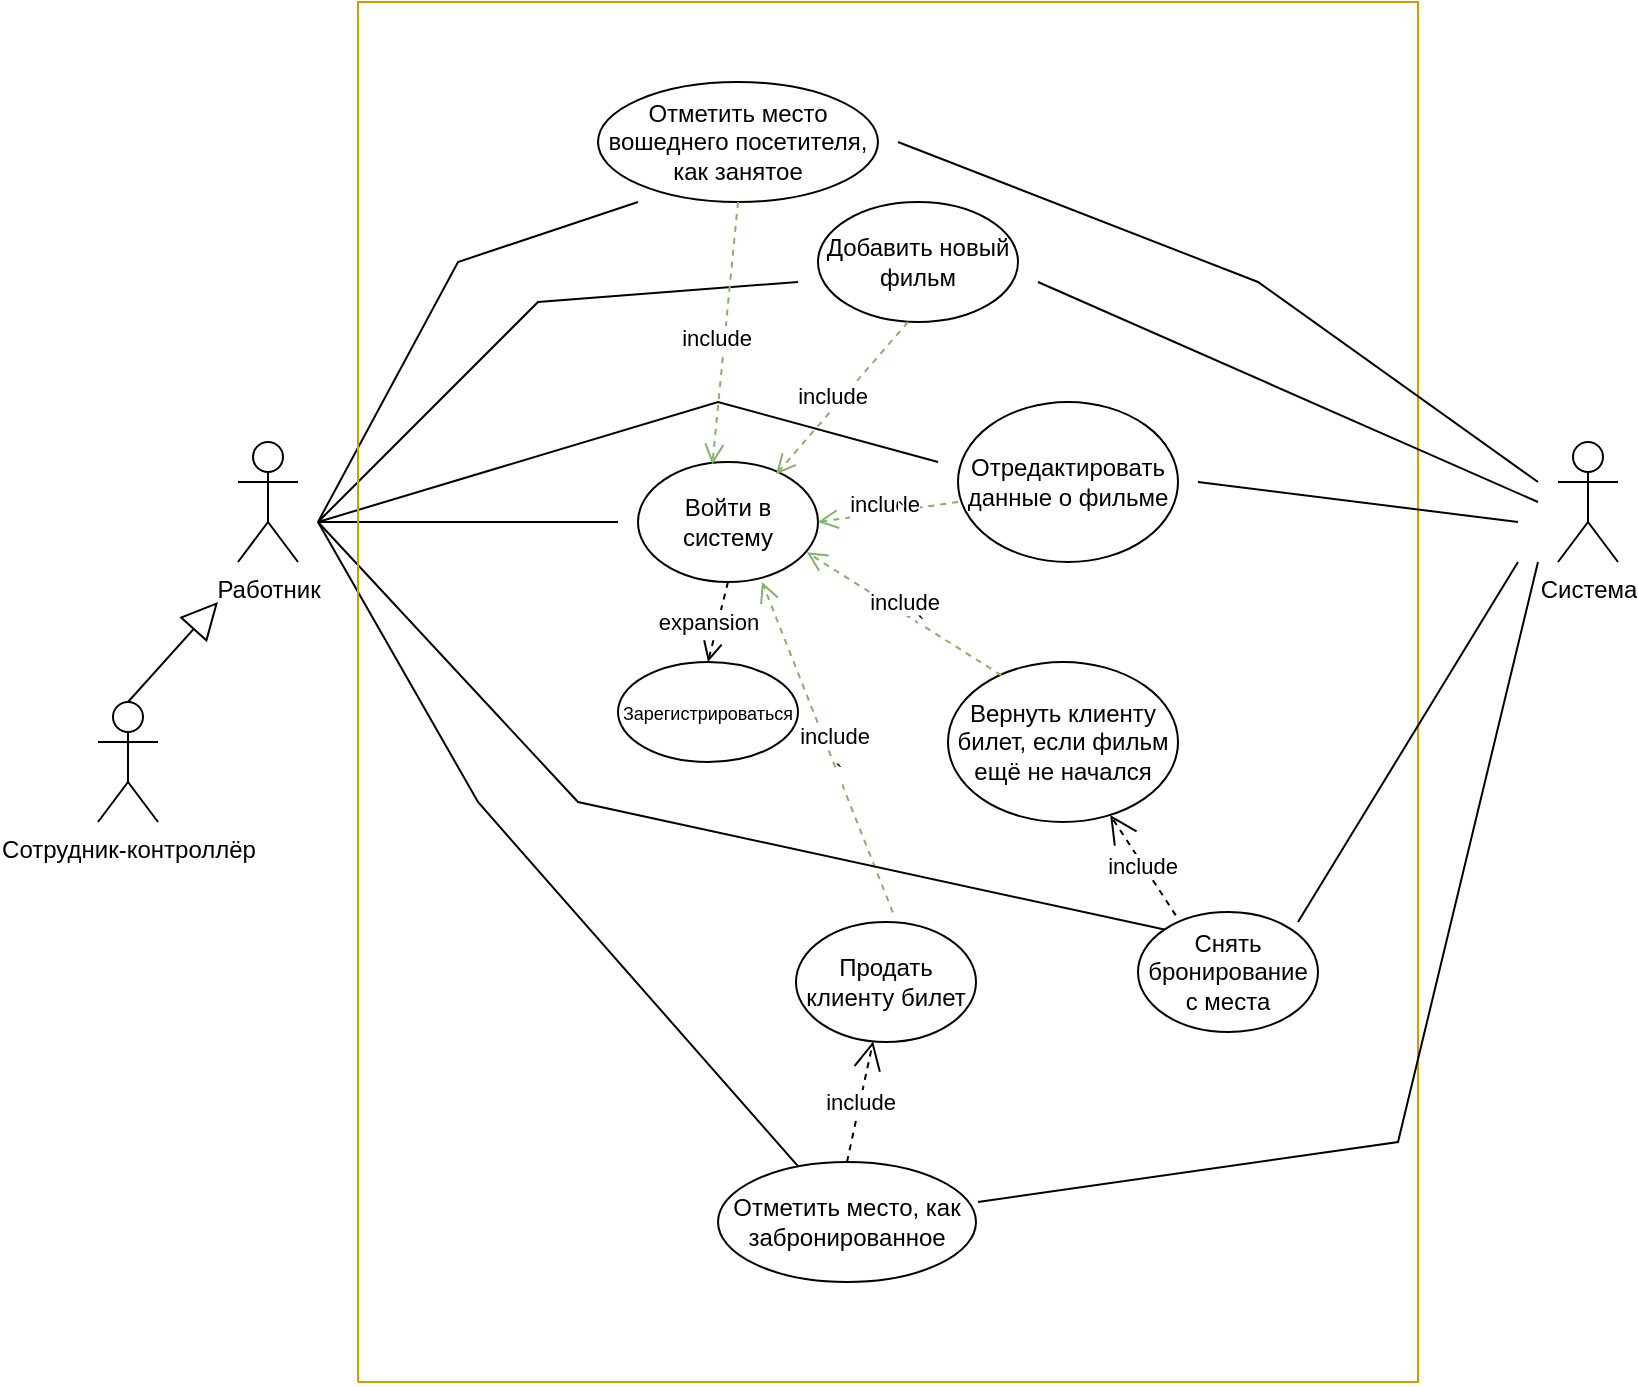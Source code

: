 <mxfile version="22.1.11" type="github">
  <diagram name="Страница — 1" id="gmWEUmx179RuSUwTUEAq">
    <mxGraphModel dx="1336" dy="767" grid="1" gridSize="10" guides="1" tooltips="1" connect="1" arrows="1" fold="1" page="1" pageScale="1" pageWidth="827" pageHeight="1169" math="0" shadow="0">
      <root>
        <mxCell id="0" />
        <mxCell id="1" parent="0" />
        <mxCell id="ACFp6LXwnmqYwiIo9wma-1" value="Работник" style="shape=umlActor;verticalLabelPosition=bottom;verticalAlign=top;html=1;outlineConnect=0;" vertex="1" parent="1">
          <mxGeometry x="120" y="350" width="30" height="60" as="geometry" />
        </mxCell>
        <mxCell id="ACFp6LXwnmqYwiIo9wma-3" value="Войти в систему" style="ellipse;whiteSpace=wrap;html=1;" vertex="1" parent="1">
          <mxGeometry x="320" y="360" width="90" height="60" as="geometry" />
        </mxCell>
        <mxCell id="ACFp6LXwnmqYwiIo9wma-4" value="&lt;font style=&quot;font-size: 9px;&quot;&gt;Зарегистрироваться&lt;/font&gt;" style="ellipse;whiteSpace=wrap;html=1;" vertex="1" parent="1">
          <mxGeometry x="310" y="460" width="90" height="50" as="geometry" />
        </mxCell>
        <mxCell id="ACFp6LXwnmqYwiIo9wma-5" value="Добавить новый фильм" style="ellipse;whiteSpace=wrap;html=1;" vertex="1" parent="1">
          <mxGeometry x="410" y="230" width="100" height="60" as="geometry" />
        </mxCell>
        <mxCell id="ACFp6LXwnmqYwiIo9wma-6" value="Отредактировать данные о фильме" style="ellipse;whiteSpace=wrap;html=1;" vertex="1" parent="1">
          <mxGeometry x="480" y="330" width="110" height="80" as="geometry" />
        </mxCell>
        <mxCell id="ACFp6LXwnmqYwiIo9wma-7" value="Продать клиенту билет" style="ellipse;whiteSpace=wrap;html=1;" vertex="1" parent="1">
          <mxGeometry x="399" y="590" width="90" height="60" as="geometry" />
        </mxCell>
        <mxCell id="ACFp6LXwnmqYwiIo9wma-8" value="Вернуть клиенту билет, если фильм ещё не начался" style="ellipse;whiteSpace=wrap;html=1;" vertex="1" parent="1">
          <mxGeometry x="475" y="460" width="115" height="80" as="geometry" />
        </mxCell>
        <mxCell id="ACFp6LXwnmqYwiIo9wma-9" value="" style="endArrow=none;html=1;rounded=0;" edge="1" parent="1">
          <mxGeometry width="50" height="50" relative="1" as="geometry">
            <mxPoint x="160" y="390" as="sourcePoint" />
            <mxPoint x="310" y="390" as="targetPoint" />
          </mxGeometry>
        </mxCell>
        <mxCell id="ACFp6LXwnmqYwiIo9wma-10" value="" style="html=1;verticalAlign=bottom;endArrow=open;dashed=1;endSize=8;curved=0;rounded=0;exitX=0.5;exitY=1;exitDx=0;exitDy=0;entryX=0.5;entryY=0;entryDx=0;entryDy=0;" edge="1" parent="1" source="ACFp6LXwnmqYwiIo9wma-3" target="ACFp6LXwnmqYwiIo9wma-4">
          <mxGeometry relative="1" as="geometry">
            <mxPoint x="520" y="370" as="sourcePoint" />
            <mxPoint x="340" y="460" as="targetPoint" />
          </mxGeometry>
        </mxCell>
        <mxCell id="ACFp6LXwnmqYwiIo9wma-11" value="expansion" style="edgeLabel;html=1;align=center;verticalAlign=middle;resizable=0;points=[];" vertex="1" connectable="0" parent="ACFp6LXwnmqYwiIo9wma-10">
          <mxGeometry x="0.05" y="-5" relative="1" as="geometry">
            <mxPoint as="offset" />
          </mxGeometry>
        </mxCell>
        <mxCell id="ACFp6LXwnmqYwiIo9wma-12" value="" style="endArrow=none;html=1;rounded=0;" edge="1" parent="1">
          <mxGeometry width="50" height="50" relative="1" as="geometry">
            <mxPoint x="160" y="390" as="sourcePoint" />
            <mxPoint x="400" y="270" as="targetPoint" />
            <Array as="points">
              <mxPoint x="270" y="280" />
            </Array>
          </mxGeometry>
        </mxCell>
        <mxCell id="ACFp6LXwnmqYwiIo9wma-13" value="" style="endArrow=none;html=1;rounded=0;" edge="1" parent="1" target="ACFp6LXwnmqYwiIo9wma-37">
          <mxGeometry width="50" height="50" relative="1" as="geometry">
            <mxPoint x="160" y="390" as="sourcePoint" />
            <mxPoint x="410" y="580" as="targetPoint" />
            <Array as="points">
              <mxPoint x="240" y="530" />
            </Array>
          </mxGeometry>
        </mxCell>
        <mxCell id="ACFp6LXwnmqYwiIo9wma-14" value="" style="endArrow=none;html=1;rounded=0;" edge="1" parent="1">
          <mxGeometry width="50" height="50" relative="1" as="geometry">
            <mxPoint x="160" y="390" as="sourcePoint" />
            <mxPoint x="470" y="360" as="targetPoint" />
            <Array as="points">
              <mxPoint x="360" y="330" />
            </Array>
          </mxGeometry>
        </mxCell>
        <mxCell id="ACFp6LXwnmqYwiIo9wma-16" value="" style="html=1;verticalAlign=bottom;endArrow=open;dashed=1;endSize=8;curved=0;rounded=0;exitX=0.5;exitY=1;exitDx=0;exitDy=0;entryX=0.767;entryY=0.103;entryDx=0;entryDy=0;entryPerimeter=0;fillColor=#d5e8d4;strokeColor=#82b366;" edge="1" parent="1" target="ACFp6LXwnmqYwiIo9wma-3">
          <mxGeometry relative="1" as="geometry">
            <mxPoint x="455" y="290" as="sourcePoint" />
            <mxPoint x="430" y="330" as="targetPoint" />
          </mxGeometry>
        </mxCell>
        <mxCell id="ACFp6LXwnmqYwiIo9wma-17" value="include" style="edgeLabel;html=1;align=center;verticalAlign=middle;resizable=0;points=[];" vertex="1" connectable="0" parent="ACFp6LXwnmqYwiIo9wma-16">
          <mxGeometry x="0.05" y="-5" relative="1" as="geometry">
            <mxPoint as="offset" />
          </mxGeometry>
        </mxCell>
        <mxCell id="ACFp6LXwnmqYwiIo9wma-18" value="" style="html=1;verticalAlign=bottom;endArrow=open;dashed=1;endSize=8;curved=0;rounded=0;exitX=0;exitY=0.625;exitDx=0;exitDy=0;exitPerimeter=0;fillColor=#d5e8d4;strokeColor=#82b366;" edge="1" parent="1" source="ACFp6LXwnmqYwiIo9wma-6">
          <mxGeometry relative="1" as="geometry">
            <mxPoint x="435" y="350" as="sourcePoint" />
            <mxPoint x="410" y="390" as="targetPoint" />
          </mxGeometry>
        </mxCell>
        <mxCell id="ACFp6LXwnmqYwiIo9wma-19" value="include" style="edgeLabel;html=1;align=center;verticalAlign=middle;resizable=0;points=[];" vertex="1" connectable="0" parent="ACFp6LXwnmqYwiIo9wma-18">
          <mxGeometry x="0.05" y="-5" relative="1" as="geometry">
            <mxPoint as="offset" />
          </mxGeometry>
        </mxCell>
        <mxCell id="ACFp6LXwnmqYwiIo9wma-20" value="`" style="edgeLabel;html=1;align=center;verticalAlign=middle;resizable=0;points=[];" vertex="1" connectable="0" parent="ACFp6LXwnmqYwiIo9wma-18">
          <mxGeometry x="-0.146" relative="1" as="geometry">
            <mxPoint as="offset" />
          </mxGeometry>
        </mxCell>
        <mxCell id="ACFp6LXwnmqYwiIo9wma-21" value="" style="html=1;verticalAlign=bottom;endArrow=open;dashed=1;endSize=8;curved=0;rounded=0;exitX=0.232;exitY=0.083;exitDx=0;exitDy=0;exitPerimeter=0;entryX=0.938;entryY=0.753;entryDx=0;entryDy=0;entryPerimeter=0;fillColor=#d5e8d4;strokeColor=#82b366;" edge="1" parent="1" source="ACFp6LXwnmqYwiIo9wma-8" target="ACFp6LXwnmqYwiIo9wma-3">
          <mxGeometry relative="1" as="geometry">
            <mxPoint x="490" y="390" as="sourcePoint" />
            <mxPoint x="420" y="400" as="targetPoint" />
          </mxGeometry>
        </mxCell>
        <mxCell id="ACFp6LXwnmqYwiIo9wma-22" value="include" style="edgeLabel;html=1;align=center;verticalAlign=middle;resizable=0;points=[];" vertex="1" connectable="0" parent="ACFp6LXwnmqYwiIo9wma-21">
          <mxGeometry x="0.05" y="-5" relative="1" as="geometry">
            <mxPoint as="offset" />
          </mxGeometry>
        </mxCell>
        <mxCell id="ACFp6LXwnmqYwiIo9wma-23" value="`" style="edgeLabel;html=1;align=center;verticalAlign=middle;resizable=0;points=[];" vertex="1" connectable="0" parent="ACFp6LXwnmqYwiIo9wma-21">
          <mxGeometry x="-0.146" relative="1" as="geometry">
            <mxPoint as="offset" />
          </mxGeometry>
        </mxCell>
        <mxCell id="ACFp6LXwnmqYwiIo9wma-24" value="" style="html=1;verticalAlign=bottom;endArrow=open;dashed=1;endSize=8;curved=0;rounded=0;exitX=0.538;exitY=-0.08;exitDx=0;exitDy=0;exitPerimeter=0;entryX=0.938;entryY=0.753;entryDx=0;entryDy=0;entryPerimeter=0;fillColor=#d5e8d4;strokeColor=#82b366;" edge="1" parent="1" source="ACFp6LXwnmqYwiIo9wma-7">
          <mxGeometry relative="1" as="geometry">
            <mxPoint x="480" y="482" as="sourcePoint" />
            <mxPoint x="382" y="420" as="targetPoint" />
          </mxGeometry>
        </mxCell>
        <mxCell id="ACFp6LXwnmqYwiIo9wma-25" value="include" style="edgeLabel;html=1;align=center;verticalAlign=middle;resizable=0;points=[];" vertex="1" connectable="0" parent="ACFp6LXwnmqYwiIo9wma-24">
          <mxGeometry x="0.05" y="-5" relative="1" as="geometry">
            <mxPoint as="offset" />
          </mxGeometry>
        </mxCell>
        <mxCell id="ACFp6LXwnmqYwiIo9wma-26" value="`" style="edgeLabel;html=1;align=center;verticalAlign=middle;resizable=0;points=[];" vertex="1" connectable="0" parent="ACFp6LXwnmqYwiIo9wma-24">
          <mxGeometry x="-0.146" relative="1" as="geometry">
            <mxPoint as="offset" />
          </mxGeometry>
        </mxCell>
        <mxCell id="ACFp6LXwnmqYwiIo9wma-27" value="Сотрудник-контроллёр" style="shape=umlActor;verticalLabelPosition=bottom;verticalAlign=top;html=1;" vertex="1" parent="1">
          <mxGeometry x="50" y="480" width="30" height="60" as="geometry" />
        </mxCell>
        <mxCell id="ACFp6LXwnmqYwiIo9wma-28" value="" style="endArrow=block;endSize=16;endFill=0;html=1;rounded=0;exitX=0.5;exitY=0;exitDx=0;exitDy=0;exitPerimeter=0;" edge="1" parent="1" source="ACFp6LXwnmqYwiIo9wma-27">
          <mxGeometry width="160" relative="1" as="geometry">
            <mxPoint x="135" y="280" as="sourcePoint" />
            <mxPoint x="110" y="430" as="targetPoint" />
          </mxGeometry>
        </mxCell>
        <mxCell id="ACFp6LXwnmqYwiIo9wma-30" value="Отметить место вошеднего посетителя, как занятое" style="ellipse;whiteSpace=wrap;html=1;align=center;" vertex="1" parent="1">
          <mxGeometry x="300" y="170" width="140" height="60" as="geometry" />
        </mxCell>
        <mxCell id="ACFp6LXwnmqYwiIo9wma-34" value="" style="html=1;verticalAlign=bottom;endArrow=open;dashed=1;endSize=8;curved=0;rounded=0;exitX=0.5;exitY=1;exitDx=0;exitDy=0;entryX=0.413;entryY=0.02;entryDx=0;entryDy=0;entryPerimeter=0;fillColor=#d5e8d4;strokeColor=#82b366;" edge="1" parent="1" source="ACFp6LXwnmqYwiIo9wma-30" target="ACFp6LXwnmqYwiIo9wma-3">
          <mxGeometry relative="1" as="geometry">
            <mxPoint x="465" y="300" as="sourcePoint" />
            <mxPoint x="399" y="376" as="targetPoint" />
          </mxGeometry>
        </mxCell>
        <mxCell id="ACFp6LXwnmqYwiIo9wma-35" value="include" style="edgeLabel;html=1;align=center;verticalAlign=middle;resizable=0;points=[];" vertex="1" connectable="0" parent="ACFp6LXwnmqYwiIo9wma-34">
          <mxGeometry x="0.05" y="-5" relative="1" as="geometry">
            <mxPoint as="offset" />
          </mxGeometry>
        </mxCell>
        <mxCell id="ACFp6LXwnmqYwiIo9wma-36" value="" style="endArrow=none;html=1;rounded=0;" edge="1" parent="1">
          <mxGeometry width="50" height="50" relative="1" as="geometry">
            <mxPoint x="160" y="390" as="sourcePoint" />
            <mxPoint x="320" y="230" as="targetPoint" />
            <Array as="points">
              <mxPoint x="230" y="260" />
            </Array>
          </mxGeometry>
        </mxCell>
        <mxCell id="ACFp6LXwnmqYwiIo9wma-37" value="&lt;font style=&quot;font-size: 12px;&quot;&gt;Отметить место, как забронированное&lt;/font&gt;" style="ellipse;whiteSpace=wrap;html=1;align=center;" vertex="1" parent="1">
          <mxGeometry x="360" y="710" width="129" height="60" as="geometry" />
        </mxCell>
        <mxCell id="ACFp6LXwnmqYwiIo9wma-39" value="include" style="endArrow=open;endSize=12;dashed=1;html=1;rounded=0;exitX=0.5;exitY=0;exitDx=0;exitDy=0;" edge="1" parent="1" source="ACFp6LXwnmqYwiIo9wma-37" target="ACFp6LXwnmqYwiIo9wma-7">
          <mxGeometry width="160" relative="1" as="geometry">
            <mxPoint x="280" y="520" as="sourcePoint" />
            <mxPoint x="440" y="520" as="targetPoint" />
          </mxGeometry>
        </mxCell>
        <mxCell id="ACFp6LXwnmqYwiIo9wma-40" value="Снять бронирование с места" style="ellipse;whiteSpace=wrap;html=1;" vertex="1" parent="1">
          <mxGeometry x="570" y="585" width="90" height="60" as="geometry" />
        </mxCell>
        <mxCell id="ACFp6LXwnmqYwiIo9wma-41" value="include" style="endArrow=open;endSize=12;dashed=1;html=1;rounded=0;exitX=0.21;exitY=0.028;exitDx=0;exitDy=0;exitPerimeter=0;" edge="1" parent="1" source="ACFp6LXwnmqYwiIo9wma-40" target="ACFp6LXwnmqYwiIo9wma-8">
          <mxGeometry width="160" relative="1" as="geometry">
            <mxPoint x="455" y="690" as="sourcePoint" />
            <mxPoint x="458" y="640" as="targetPoint" />
          </mxGeometry>
        </mxCell>
        <mxCell id="ACFp6LXwnmqYwiIo9wma-44" value="" style="endArrow=none;html=1;rounded=0;entryX=0;entryY=0;entryDx=0;entryDy=0;" edge="1" parent="1" target="ACFp6LXwnmqYwiIo9wma-40">
          <mxGeometry width="50" height="50" relative="1" as="geometry">
            <mxPoint x="160" y="390" as="sourcePoint" />
            <mxPoint x="425" y="733" as="targetPoint" />
            <Array as="points">
              <mxPoint x="290" y="530" />
            </Array>
          </mxGeometry>
        </mxCell>
        <mxCell id="ACFp6LXwnmqYwiIo9wma-46" value="" style="endArrow=none;html=1;rounded=0;fillColor=#ffe6cc;strokeColor=#d79b00;" edge="1" parent="1">
          <mxGeometry relative="1" as="geometry">
            <mxPoint x="180" y="820" as="sourcePoint" />
            <mxPoint x="180" y="820" as="targetPoint" />
            <Array as="points">
              <mxPoint x="180" y="130" />
              <mxPoint x="710" y="130" />
              <mxPoint x="710" y="820" />
            </Array>
          </mxGeometry>
        </mxCell>
        <mxCell id="ACFp6LXwnmqYwiIo9wma-47" value="Система" style="shape=umlActor;verticalLabelPosition=bottom;verticalAlign=top;html=1;outlineConnect=0;" vertex="1" parent="1">
          <mxGeometry x="780" y="350" width="30" height="60" as="geometry" />
        </mxCell>
        <mxCell id="ACFp6LXwnmqYwiIo9wma-48" value="" style="endArrow=none;html=1;rounded=0;" edge="1" parent="1">
          <mxGeometry width="50" height="50" relative="1" as="geometry">
            <mxPoint x="490" y="730" as="sourcePoint" />
            <mxPoint x="770" y="410" as="targetPoint" />
            <Array as="points">
              <mxPoint x="700" y="700" />
            </Array>
          </mxGeometry>
        </mxCell>
        <mxCell id="ACFp6LXwnmqYwiIo9wma-50" value="" style="endArrow=none;html=1;rounded=0;" edge="1" parent="1">
          <mxGeometry width="50" height="50" relative="1" as="geometry">
            <mxPoint x="650" y="590" as="sourcePoint" />
            <mxPoint x="760" y="410" as="targetPoint" />
          </mxGeometry>
        </mxCell>
        <mxCell id="ACFp6LXwnmqYwiIo9wma-51" value="" style="endArrow=none;html=1;rounded=0;" edge="1" parent="1">
          <mxGeometry width="50" height="50" relative="1" as="geometry">
            <mxPoint x="600" y="370" as="sourcePoint" />
            <mxPoint x="760" y="390" as="targetPoint" />
          </mxGeometry>
        </mxCell>
        <mxCell id="ACFp6LXwnmqYwiIo9wma-52" value="" style="endArrow=none;html=1;rounded=0;" edge="1" parent="1">
          <mxGeometry width="50" height="50" relative="1" as="geometry">
            <mxPoint x="520" y="270" as="sourcePoint" />
            <mxPoint x="770" y="380" as="targetPoint" />
          </mxGeometry>
        </mxCell>
        <mxCell id="ACFp6LXwnmqYwiIo9wma-53" value="" style="endArrow=none;html=1;rounded=0;" edge="1" parent="1">
          <mxGeometry width="50" height="50" relative="1" as="geometry">
            <mxPoint x="450" y="200" as="sourcePoint" />
            <mxPoint x="770" y="370" as="targetPoint" />
            <Array as="points">
              <mxPoint x="630" y="270" />
            </Array>
          </mxGeometry>
        </mxCell>
      </root>
    </mxGraphModel>
  </diagram>
</mxfile>
